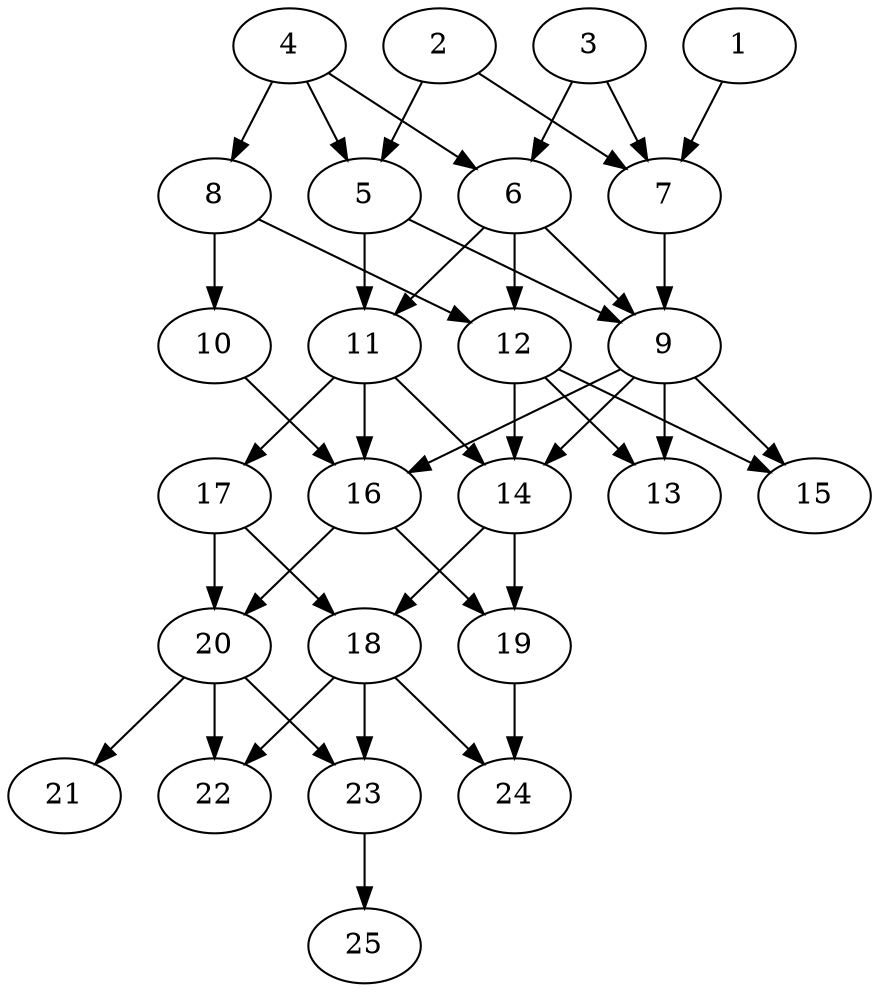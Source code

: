 // DAG automatically generated by daggen at Thu Oct  3 14:00:39 2019
// ./daggen --dot -n 25 --ccr 0.5 --fat 0.5 --regular 0.5 --density 0.6 --mindata 5242880 --maxdata 52428800 
digraph G {
  1 [size="53428224", alpha="0.12", expect_size="26714112"] 
  1 -> 7 [size ="26714112"]
  2 [size="54802432", alpha="0.05", expect_size="27401216"] 
  2 -> 5 [size ="27401216"]
  2 -> 7 [size ="27401216"]
  3 [size="82331648", alpha="0.16", expect_size="41165824"] 
  3 -> 6 [size ="41165824"]
  3 -> 7 [size ="41165824"]
  4 [size="97988608", alpha="0.03", expect_size="48994304"] 
  4 -> 5 [size ="48994304"]
  4 -> 6 [size ="48994304"]
  4 -> 8 [size ="48994304"]
  5 [size="23912448", alpha="0.17", expect_size="11956224"] 
  5 -> 9 [size ="11956224"]
  5 -> 11 [size ="11956224"]
  6 [size="65572864", alpha="0.03", expect_size="32786432"] 
  6 -> 9 [size ="32786432"]
  6 -> 11 [size ="32786432"]
  6 -> 12 [size ="32786432"]
  7 [size="74199040", alpha="0.02", expect_size="37099520"] 
  7 -> 9 [size ="37099520"]
  8 [size="47177728", alpha="0.10", expect_size="23588864"] 
  8 -> 10 [size ="23588864"]
  8 -> 12 [size ="23588864"]
  9 [size="100902912", alpha="0.05", expect_size="50451456"] 
  9 -> 13 [size ="50451456"]
  9 -> 14 [size ="50451456"]
  9 -> 15 [size ="50451456"]
  9 -> 16 [size ="50451456"]
  10 [size="99426304", alpha="0.20", expect_size="49713152"] 
  10 -> 16 [size ="49713152"]
  11 [size="75468800", alpha="0.17", expect_size="37734400"] 
  11 -> 14 [size ="37734400"]
  11 -> 16 [size ="37734400"]
  11 -> 17 [size ="37734400"]
  12 [size="39802880", alpha="0.14", expect_size="19901440"] 
  12 -> 13 [size ="19901440"]
  12 -> 14 [size ="19901440"]
  12 -> 15 [size ="19901440"]
  13 [size="61790208", alpha="0.17", expect_size="30895104"] 
  14 [size="43659264", alpha="0.11", expect_size="21829632"] 
  14 -> 18 [size ="21829632"]
  14 -> 19 [size ="21829632"]
  15 [size="55805952", alpha="0.20", expect_size="27902976"] 
  16 [size="41607168", alpha="0.05", expect_size="20803584"] 
  16 -> 19 [size ="20803584"]
  16 -> 20 [size ="20803584"]
  17 [size="53438464", alpha="0.05", expect_size="26719232"] 
  17 -> 18 [size ="26719232"]
  17 -> 20 [size ="26719232"]
  18 [size="61624320", alpha="0.17", expect_size="30812160"] 
  18 -> 22 [size ="30812160"]
  18 -> 23 [size ="30812160"]
  18 -> 24 [size ="30812160"]
  19 [size="14989312", alpha="0.20", expect_size="7494656"] 
  19 -> 24 [size ="7494656"]
  20 [size="37771264", alpha="0.13", expect_size="18885632"] 
  20 -> 21 [size ="18885632"]
  20 -> 22 [size ="18885632"]
  20 -> 23 [size ="18885632"]
  21 [size="36417536", alpha="0.15", expect_size="18208768"] 
  22 [size="20537344", alpha="0.06", expect_size="10268672"] 
  23 [size="87990272", alpha="0.12", expect_size="43995136"] 
  23 -> 25 [size ="43995136"]
  24 [size="73969664", alpha="0.17", expect_size="36984832"] 
  25 [size="32776192", alpha="0.05", expect_size="16388096"] 
}
